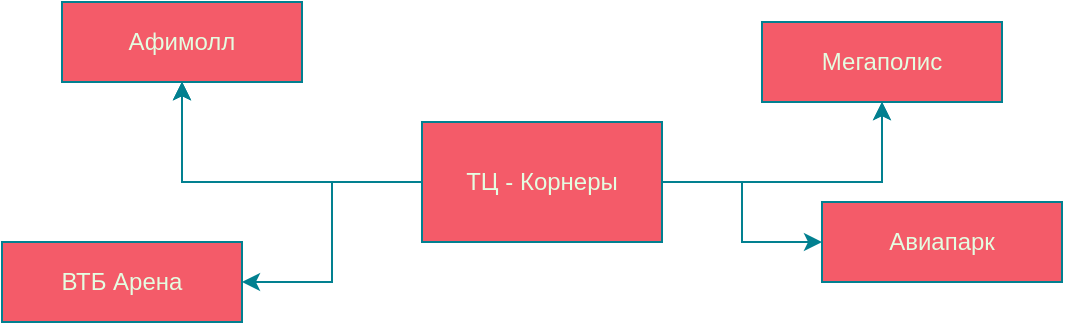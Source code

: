 <mxfile version="21.5.2" type="github">
  <diagram id="HLAjMLQuUP7QNFvTdPfq" name="Page-1">
    <mxGraphModel dx="1434" dy="802" grid="1" gridSize="10" guides="1" tooltips="1" connect="1" arrows="1" fold="1" page="1" pageScale="1" pageWidth="827" pageHeight="1169" math="0" shadow="0">
      <root>
        <mxCell id="0" />
        <mxCell id="1" parent="0" />
        <mxCell id="mW7F3iHGGwHs2OVcvR0G-5" value="" style="edgeStyle=orthogonalEdgeStyle;rounded=0;orthogonalLoop=1;jettySize=auto;html=1;strokeColor=#028090;fontColor=#E4FDE1;fillColor=#F45B69;" edge="1" parent="1" source="mW7F3iHGGwHs2OVcvR0G-3" target="mW7F3iHGGwHs2OVcvR0G-4">
          <mxGeometry relative="1" as="geometry" />
        </mxCell>
        <mxCell id="mW7F3iHGGwHs2OVcvR0G-6" value="" style="edgeStyle=orthogonalEdgeStyle;rounded=0;orthogonalLoop=1;jettySize=auto;html=1;strokeColor=#028090;fontColor=#E4FDE1;fillColor=#F45B69;" edge="1" parent="1" source="mW7F3iHGGwHs2OVcvR0G-3" target="mW7F3iHGGwHs2OVcvR0G-4">
          <mxGeometry relative="1" as="geometry" />
        </mxCell>
        <mxCell id="mW7F3iHGGwHs2OVcvR0G-8" value="" style="edgeStyle=orthogonalEdgeStyle;rounded=0;orthogonalLoop=1;jettySize=auto;html=1;strokeColor=#028090;fontColor=#E4FDE1;fillColor=#F45B69;" edge="1" parent="1" source="mW7F3iHGGwHs2OVcvR0G-3" target="mW7F3iHGGwHs2OVcvR0G-7">
          <mxGeometry relative="1" as="geometry" />
        </mxCell>
        <mxCell id="mW7F3iHGGwHs2OVcvR0G-10" value="" style="edgeStyle=orthogonalEdgeStyle;rounded=0;orthogonalLoop=1;jettySize=auto;html=1;strokeColor=#028090;fontColor=#E4FDE1;fillColor=#F45B69;" edge="1" parent="1" source="mW7F3iHGGwHs2OVcvR0G-3" target="mW7F3iHGGwHs2OVcvR0G-9">
          <mxGeometry relative="1" as="geometry" />
        </mxCell>
        <mxCell id="mW7F3iHGGwHs2OVcvR0G-11" value="" style="edgeStyle=orthogonalEdgeStyle;rounded=0;orthogonalLoop=1;jettySize=auto;html=1;strokeColor=#028090;fontColor=#E4FDE1;fillColor=#F45B69;" edge="1" parent="1" source="mW7F3iHGGwHs2OVcvR0G-3" target="mW7F3iHGGwHs2OVcvR0G-9">
          <mxGeometry relative="1" as="geometry" />
        </mxCell>
        <mxCell id="mW7F3iHGGwHs2OVcvR0G-12" value="" style="edgeStyle=orthogonalEdgeStyle;rounded=0;orthogonalLoop=1;jettySize=auto;html=1;strokeColor=#028090;fontColor=#E4FDE1;fillColor=#F45B69;" edge="1" parent="1" source="mW7F3iHGGwHs2OVcvR0G-3" target="mW7F3iHGGwHs2OVcvR0G-9">
          <mxGeometry relative="1" as="geometry" />
        </mxCell>
        <mxCell id="mW7F3iHGGwHs2OVcvR0G-14" value="" style="edgeStyle=orthogonalEdgeStyle;rounded=0;orthogonalLoop=1;jettySize=auto;html=1;strokeColor=#028090;fontColor=#E4FDE1;fillColor=#F45B69;" edge="1" parent="1" source="mW7F3iHGGwHs2OVcvR0G-3" target="mW7F3iHGGwHs2OVcvR0G-13">
          <mxGeometry relative="1" as="geometry" />
        </mxCell>
        <mxCell id="mW7F3iHGGwHs2OVcvR0G-3" value="ТЦ - Корнеры" style="rounded=0;whiteSpace=wrap;html=1;labelBackgroundColor=none;fillColor=#F45B69;strokeColor=#028090;fontColor=#E4FDE1;" vertex="1" parent="1">
          <mxGeometry x="310" y="240" width="120" height="60" as="geometry" />
        </mxCell>
        <mxCell id="mW7F3iHGGwHs2OVcvR0G-4" value="Мегаполис" style="whiteSpace=wrap;html=1;fillColor=#F45B69;strokeColor=#028090;fontColor=#E4FDE1;rounded=0;labelBackgroundColor=none;" vertex="1" parent="1">
          <mxGeometry x="480" y="190" width="120" height="40" as="geometry" />
        </mxCell>
        <mxCell id="mW7F3iHGGwHs2OVcvR0G-7" value="Авиапарк" style="whiteSpace=wrap;html=1;fillColor=#F45B69;strokeColor=#028090;fontColor=#E4FDE1;rounded=0;labelBackgroundColor=none;" vertex="1" parent="1">
          <mxGeometry x="510" y="280" width="120" height="40" as="geometry" />
        </mxCell>
        <mxCell id="mW7F3iHGGwHs2OVcvR0G-9" value="Афимолл" style="whiteSpace=wrap;html=1;fillColor=#F45B69;strokeColor=#028090;fontColor=#E4FDE1;rounded=0;labelBackgroundColor=none;" vertex="1" parent="1">
          <mxGeometry x="130" y="180" width="120" height="40" as="geometry" />
        </mxCell>
        <mxCell id="mW7F3iHGGwHs2OVcvR0G-13" value="ВТБ Арена" style="whiteSpace=wrap;html=1;fillColor=#F45B69;strokeColor=#028090;fontColor=#E4FDE1;rounded=0;labelBackgroundColor=none;" vertex="1" parent="1">
          <mxGeometry x="100" y="300" width="120" height="40" as="geometry" />
        </mxCell>
      </root>
    </mxGraphModel>
  </diagram>
</mxfile>
